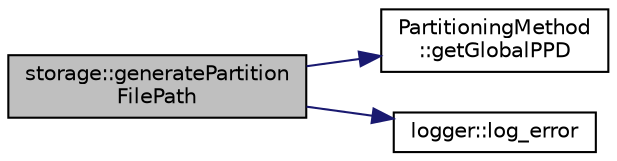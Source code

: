 digraph "storage::generatePartitionFilePath"
{
 // LATEX_PDF_SIZE
  bgcolor="transparent";
  edge [fontname="Helvetica",fontsize="10",labelfontname="Helvetica",labelfontsize="10"];
  node [fontname="Helvetica",fontsize="10",shape=record];
  rankdir="LR";
  Node1 [label="storage::generatePartition\lFilePath",height=0.2,width=0.4,color="black", fillcolor="grey75", style="filled", fontcolor="black",tooltip="Generates the partition filepath for the given dataset, from the dataset's nickname."];
  Node1 -> Node2 [color="midnightblue",fontsize="10",style="solid",fontname="Helvetica"];
  Node2 [label="PartitioningMethod\l::getGlobalPPD",height=0.2,width=0.4,color="black",URL="$structPartitioningMethod.html#a3ae8bcf1b9ef6993d7f32b6fec8a3fbb",tooltip="Abstract method. Returns the number of partitions per dimension in the partitioning grid."];
  Node1 -> Node3 [color="midnightblue",fontsize="10",style="solid",fontname="Helvetica"];
  Node3 [label="logger::log_error",height=0.2,width=0.4,color="black",URL="$namespacelogger.html#a53f34feeb22a94db295af05b8b2aab5c",tooltip="Error logging function with template arguments. Separates input parameters with spaces...."];
}
